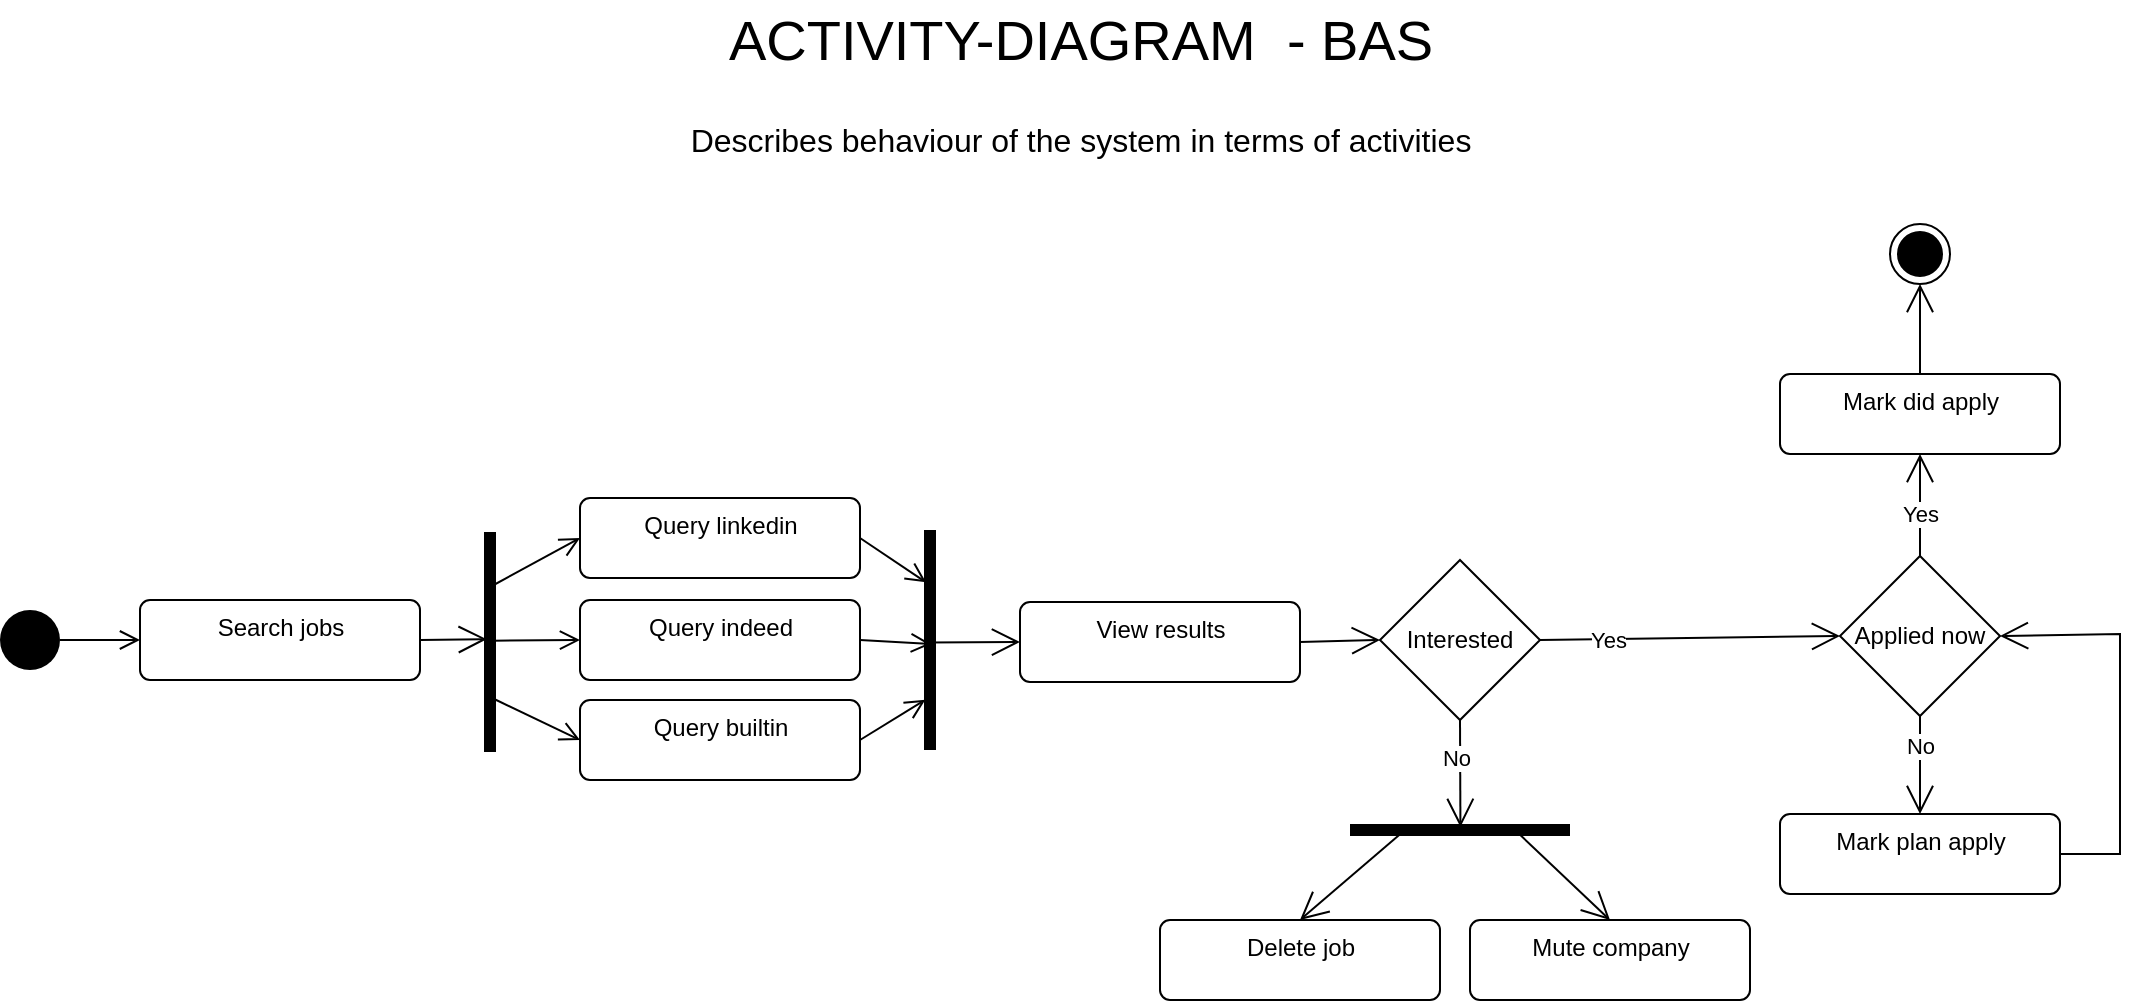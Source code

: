 <mxfile version="19.0.3" type="device" pages="2"><diagram id="CB76j-QL4G5kRngm_N2Z" name="ACTIVITY"><mxGraphModel dx="1266" dy="695" grid="1" gridSize="10" guides="1" tooltips="1" connect="1" arrows="1" fold="1" page="1" pageScale="1" pageWidth="1100" pageHeight="850" math="0" shadow="0"><root><mxCell id="0"/><mxCell id="1" parent="0"/><mxCell id="-D-tKzF2mJ5fyYn2RXqx-1" value="ACTIVITY-DIAGRAM&amp;nbsp; - BAS" style="text;html=1;resizable=0;autosize=1;align=center;verticalAlign=middle;points=[];fillColor=none;strokeColor=none;rounded=0;fontSize=28;fontColor=default;" parent="1" vertex="1"><mxGeometry x="365" y="60" width="370" height="40" as="geometry"/></mxCell><mxCell id="-D-tKzF2mJ5fyYn2RXqx-2" value="Describes behaviour of the system in terms of activities" style="text;html=1;resizable=0;autosize=1;align=center;verticalAlign=middle;points=[];fillColor=none;strokeColor=none;rounded=0;fontSize=16;fontColor=default;" parent="1" vertex="1"><mxGeometry x="345" y="120" width="410" height="20" as="geometry"/></mxCell><mxCell id="hfpbyHfPokEdL2VkX-ZZ-2" value="" style="html=1;verticalAlign=bottom;endArrow=open;endSize=8;strokeColor=default;sourcePerimeterSpacing=8;targetPerimeterSpacing=8;entryX=0;entryY=0.5;entryDx=0;entryDy=0;fontColor=default;exitX=1;exitY=0.5;exitDx=0;exitDy=0;" edge="1" parent="1" source="hfpbyHfPokEdL2VkX-ZZ-52" target="hfpbyHfPokEdL2VkX-ZZ-5"><mxGeometry relative="1" as="geometry"><mxPoint x="70" y="380" as="targetPoint"/><mxPoint x="-2.0" y="380" as="sourcePoint"/></mxGeometry></mxCell><mxCell id="hfpbyHfPokEdL2VkX-ZZ-5" value="Search jobs" style="html=1;align=center;verticalAlign=top;rounded=1;absoluteArcSize=1;arcSize=10;dashed=0;labelBackgroundColor=none;hachureGap=4;fontColor=default;fillColor=default;" vertex="1" parent="1"><mxGeometry x="80" y="360" width="140" height="40" as="geometry"/></mxCell><mxCell id="hfpbyHfPokEdL2VkX-ZZ-6" value="Query linkedin" style="html=1;align=center;verticalAlign=top;rounded=1;absoluteArcSize=1;arcSize=10;dashed=0;labelBackgroundColor=none;hachureGap=4;fontColor=default;fillColor=default;" vertex="1" parent="1"><mxGeometry x="300" y="309" width="140" height="40" as="geometry"/></mxCell><mxCell id="hfpbyHfPokEdL2VkX-ZZ-7" value="Query indeed" style="html=1;align=center;verticalAlign=top;rounded=1;absoluteArcSize=1;arcSize=10;dashed=0;labelBackgroundColor=none;hachureGap=4;fontColor=default;fillColor=default;" vertex="1" parent="1"><mxGeometry x="300" y="360" width="140" height="40" as="geometry"/></mxCell><mxCell id="hfpbyHfPokEdL2VkX-ZZ-8" value="Query builtin" style="html=1;align=center;verticalAlign=top;rounded=1;absoluteArcSize=1;arcSize=10;dashed=0;labelBackgroundColor=none;hachureGap=4;fontColor=default;fillColor=default;" vertex="1" parent="1"><mxGeometry x="300" y="410" width="140" height="40" as="geometry"/></mxCell><mxCell id="hfpbyHfPokEdL2VkX-ZZ-10" value="View results" style="html=1;align=center;verticalAlign=top;rounded=1;absoluteArcSize=1;arcSize=10;dashed=0;labelBackgroundColor=none;hachureGap=4;fontColor=default;fillColor=default;" vertex="1" parent="1"><mxGeometry x="520" y="361" width="140" height="40" as="geometry"/></mxCell><mxCell id="hfpbyHfPokEdL2VkX-ZZ-11" value="Interested" style="rhombus;whiteSpace=wrap;html=1;fontColor=default;" vertex="1" parent="1"><mxGeometry x="700" y="340" width="80" height="80" as="geometry"/></mxCell><mxCell id="hfpbyHfPokEdL2VkX-ZZ-13" value="Applied now" style="rhombus;whiteSpace=wrap;html=1;fontColor=default;" vertex="1" parent="1"><mxGeometry x="930" y="338" width="80" height="80" as="geometry"/></mxCell><mxCell id="hfpbyHfPokEdL2VkX-ZZ-14" value="Mark did apply" style="html=1;align=center;verticalAlign=top;rounded=1;absoluteArcSize=1;arcSize=10;dashed=0;labelBackgroundColor=none;hachureGap=4;fontColor=default;fillColor=default;" vertex="1" parent="1"><mxGeometry x="900" y="247" width="140" height="40" as="geometry"/></mxCell><mxCell id="hfpbyHfPokEdL2VkX-ZZ-15" value="Mark plan apply" style="html=1;align=center;verticalAlign=top;rounded=1;absoluteArcSize=1;arcSize=10;dashed=0;labelBackgroundColor=none;hachureGap=4;fontColor=default;fillColor=default;" vertex="1" parent="1"><mxGeometry x="900" y="467" width="140" height="40" as="geometry"/></mxCell><mxCell id="hfpbyHfPokEdL2VkX-ZZ-17" value="" style="endArrow=open;endFill=1;endSize=12;html=1;rounded=0;entryX=0.487;entryY=0.662;entryDx=0;entryDy=0;entryPerimeter=0;exitX=1;exitY=0.5;exitDx=0;exitDy=0;fontColor=default;" edge="1" parent="1" source="hfpbyHfPokEdL2VkX-ZZ-5" target="hfpbyHfPokEdL2VkX-ZZ-41"><mxGeometry width="160" relative="1" as="geometry"><mxPoint x="157.42" y="302.2" as="sourcePoint"/><mxPoint x="250.14" y="379.72" as="targetPoint"/></mxGeometry></mxCell><mxCell id="hfpbyHfPokEdL2VkX-ZZ-24" value="" style="endArrow=open;endFill=1;endSize=12;html=1;rounded=0;entryX=0;entryY=0.5;entryDx=0;entryDy=0;exitX=0.511;exitY=0.6;exitDx=0;exitDy=0;exitPerimeter=0;fontColor=default;" edge="1" parent="1" source="hfpbyHfPokEdL2VkX-ZZ-45" target="hfpbyHfPokEdL2VkX-ZZ-10"><mxGeometry width="160" relative="1" as="geometry"><mxPoint x="490.38" y="381.48" as="sourcePoint"/><mxPoint x="489.39" y="389.76" as="targetPoint"/></mxGeometry></mxCell><mxCell id="hfpbyHfPokEdL2VkX-ZZ-25" value="" style="endArrow=open;endFill=1;endSize=12;html=1;rounded=0;entryX=0;entryY=0.5;entryDx=0;entryDy=0;exitX=1;exitY=0.5;exitDx=0;exitDy=0;fontColor=default;" edge="1" parent="1" source="hfpbyHfPokEdL2VkX-ZZ-10" target="hfpbyHfPokEdL2VkX-ZZ-11"><mxGeometry width="160" relative="1" as="geometry"><mxPoint x="670.0" y="380.13" as="sourcePoint"/><mxPoint x="698.58" y="379.77" as="targetPoint"/></mxGeometry></mxCell><mxCell id="hfpbyHfPokEdL2VkX-ZZ-26" value="" style="endArrow=open;endFill=1;endSize=12;html=1;rounded=0;entryX=0;entryY=0.5;entryDx=0;entryDy=0;exitX=1;exitY=0.5;exitDx=0;exitDy=0;fontColor=default;" edge="1" parent="1" source="hfpbyHfPokEdL2VkX-ZZ-11" target="hfpbyHfPokEdL2VkX-ZZ-13"><mxGeometry width="160" relative="1" as="geometry"><mxPoint x="790" y="376.73" as="sourcePoint"/><mxPoint x="830" y="376.73" as="targetPoint"/></mxGeometry></mxCell><mxCell id="hfpbyHfPokEdL2VkX-ZZ-31" value="Yes" style="edgeLabel;html=1;align=center;verticalAlign=middle;resizable=0;points=[];fontColor=default;" vertex="1" connectable="0" parent="hfpbyHfPokEdL2VkX-ZZ-26"><mxGeometry x="-0.555" relative="1" as="geometry"><mxPoint as="offset"/></mxGeometry></mxCell><mxCell id="hfpbyHfPokEdL2VkX-ZZ-27" value="" style="endArrow=open;endFill=1;endSize=12;html=1;rounded=0;exitX=0.5;exitY=0;exitDx=0;exitDy=0;entryX=0.5;entryY=1;entryDx=0;entryDy=0;fontColor=default;" edge="1" parent="1" source="hfpbyHfPokEdL2VkX-ZZ-13" target="hfpbyHfPokEdL2VkX-ZZ-14"><mxGeometry width="160" relative="1" as="geometry"><mxPoint x="840" y="384" as="sourcePoint"/><mxPoint x="940" y="384" as="targetPoint"/></mxGeometry></mxCell><mxCell id="hfpbyHfPokEdL2VkX-ZZ-33" value="Yes" style="edgeLabel;html=1;align=center;verticalAlign=middle;resizable=0;points=[];fontColor=default;" vertex="1" connectable="0" parent="hfpbyHfPokEdL2VkX-ZZ-27"><mxGeometry x="-0.159" relative="1" as="geometry"><mxPoint as="offset"/></mxGeometry></mxCell><mxCell id="hfpbyHfPokEdL2VkX-ZZ-28" value="" style="endArrow=open;endFill=1;endSize=12;html=1;rounded=0;exitX=0.5;exitY=1;exitDx=0;exitDy=0;entryX=0.5;entryY=0;entryDx=0;entryDy=0;fontColor=default;" edge="1" parent="1" source="hfpbyHfPokEdL2VkX-ZZ-13" target="hfpbyHfPokEdL2VkX-ZZ-15"><mxGeometry width="160" relative="1" as="geometry"><mxPoint x="1020" y="384" as="sourcePoint"/><mxPoint x="1050" y="384" as="targetPoint"/></mxGeometry></mxCell><mxCell id="hfpbyHfPokEdL2VkX-ZZ-34" value="No" style="edgeLabel;html=1;align=center;verticalAlign=middle;resizable=0;points=[];fontColor=default;" vertex="1" connectable="0" parent="hfpbyHfPokEdL2VkX-ZZ-28"><mxGeometry x="-0.392" relative="1" as="geometry"><mxPoint as="offset"/></mxGeometry></mxCell><mxCell id="hfpbyHfPokEdL2VkX-ZZ-29" value="" style="endArrow=open;endFill=1;endSize=12;html=1;rounded=0;exitX=1;exitY=0.5;exitDx=0;exitDy=0;entryX=1;entryY=0.5;entryDx=0;entryDy=0;fontColor=default;" edge="1" parent="1" source="hfpbyHfPokEdL2VkX-ZZ-15" target="hfpbyHfPokEdL2VkX-ZZ-13"><mxGeometry width="160" relative="1" as="geometry"><mxPoint x="980" y="424" as="sourcePoint"/><mxPoint x="1040" y="367" as="targetPoint"/><Array as="points"><mxPoint x="1070" y="487"/><mxPoint x="1070" y="377"/></Array></mxGeometry></mxCell><mxCell id="hfpbyHfPokEdL2VkX-ZZ-30" value="" style="endArrow=open;endFill=1;endSize=12;html=1;rounded=0;exitX=0.5;exitY=1;exitDx=0;exitDy=0;fontColor=default;entryX=0.498;entryY=0.656;entryDx=0;entryDy=0;entryPerimeter=0;" edge="1" parent="1" source="hfpbyHfPokEdL2VkX-ZZ-11" target="hfpbyHfPokEdL2VkX-ZZ-49"><mxGeometry width="160" relative="1" as="geometry"><mxPoint x="790" y="390" as="sourcePoint"/><mxPoint x="740" y="470" as="targetPoint"/></mxGeometry></mxCell><mxCell id="hfpbyHfPokEdL2VkX-ZZ-32" value="No" style="edgeLabel;html=1;align=center;verticalAlign=middle;resizable=0;points=[];fontColor=default;" vertex="1" connectable="0" parent="hfpbyHfPokEdL2VkX-ZZ-30"><mxGeometry x="-0.31" y="-2" relative="1" as="geometry"><mxPoint as="offset"/></mxGeometry></mxCell><mxCell id="hfpbyHfPokEdL2VkX-ZZ-36" value="Delete job" style="html=1;align=center;verticalAlign=top;rounded=1;absoluteArcSize=1;arcSize=10;dashed=0;labelBackgroundColor=none;hachureGap=4;fontColor=default;fillColor=default;" vertex="1" parent="1"><mxGeometry x="590" y="520" width="140" height="40" as="geometry"/></mxCell><mxCell id="hfpbyHfPokEdL2VkX-ZZ-37" value="Mute company" style="html=1;align=center;verticalAlign=top;rounded=1;absoluteArcSize=1;arcSize=10;dashed=0;labelBackgroundColor=none;hachureGap=4;fontColor=default;fillColor=default;" vertex="1" parent="1"><mxGeometry x="745" y="520" width="140" height="40" as="geometry"/></mxCell><mxCell id="hfpbyHfPokEdL2VkX-ZZ-38" value="" style="endArrow=open;endFill=1;endSize=12;html=1;rounded=0;exitX=0.75;exitY=0.5;exitDx=0;exitDy=0;exitPerimeter=0;entryX=0.5;entryY=0;entryDx=0;entryDy=0;fontColor=default;" edge="1" parent="1" source="hfpbyHfPokEdL2VkX-ZZ-49" target="hfpbyHfPokEdL2VkX-ZZ-36"><mxGeometry width="160" relative="1" as="geometry"><mxPoint x="737.92" y="485.02" as="sourcePoint"/><mxPoint x="660" y="530" as="targetPoint"/></mxGeometry></mxCell><mxCell id="hfpbyHfPokEdL2VkX-ZZ-40" value="" style="endArrow=open;endFill=1;endSize=12;html=1;rounded=0;exitX=0.25;exitY=0.5;exitDx=0;exitDy=0;exitPerimeter=0;entryX=0.5;entryY=0;entryDx=0;entryDy=0;fontColor=default;" edge="1" parent="1" source="hfpbyHfPokEdL2VkX-ZZ-49" target="hfpbyHfPokEdL2VkX-ZZ-37"><mxGeometry width="160" relative="1" as="geometry"><mxPoint x="738.08" y="484.95" as="sourcePoint"/><mxPoint x="670" y="530" as="targetPoint"/></mxGeometry></mxCell><mxCell id="hfpbyHfPokEdL2VkX-ZZ-41" value="" style="shape=line;html=1;strokeWidth=6;strokeColor=default;labelBackgroundColor=none;hachureGap=4;fontColor=default;fillColor=none;rotation=90;" vertex="1" parent="1"><mxGeometry x="200" y="376" width="110" height="10" as="geometry"/></mxCell><mxCell id="hfpbyHfPokEdL2VkX-ZZ-42" value="" style="html=1;verticalAlign=bottom;endArrow=open;endSize=8;strokeColor=default;fontColor=default;sourcePerimeterSpacing=8;targetPerimeterSpacing=8;entryX=0;entryY=0.5;entryDx=0;entryDy=0;exitX=0.25;exitY=0.5;exitDx=0;exitDy=0;exitPerimeter=0;" edge="1" source="hfpbyHfPokEdL2VkX-ZZ-41" parent="1" target="hfpbyHfPokEdL2VkX-ZZ-6"><mxGeometry relative="1" as="geometry"><mxPoint x="300" y="400" as="targetPoint"/></mxGeometry></mxCell><mxCell id="hfpbyHfPokEdL2VkX-ZZ-43" value="" style="html=1;verticalAlign=bottom;endArrow=open;endSize=8;strokeColor=default;fontColor=default;sourcePerimeterSpacing=8;targetPerimeterSpacing=8;entryX=0;entryY=0.5;entryDx=0;entryDy=0;exitX=0.494;exitY=0.396;exitDx=0;exitDy=0;exitPerimeter=0;" edge="1" parent="1" source="hfpbyHfPokEdL2VkX-ZZ-41" target="hfpbyHfPokEdL2VkX-ZZ-7"><mxGeometry relative="1" as="geometry"><mxPoint x="310" y="330" as="targetPoint"/><mxPoint x="288" y="358.914" as="sourcePoint"/></mxGeometry></mxCell><mxCell id="hfpbyHfPokEdL2VkX-ZZ-44" value="" style="html=1;verticalAlign=bottom;endArrow=open;endSize=8;strokeColor=default;fontColor=default;sourcePerimeterSpacing=8;targetPerimeterSpacing=8;entryX=0;entryY=0.5;entryDx=0;entryDy=0;exitX=0.75;exitY=0.5;exitDx=0;exitDy=0;exitPerimeter=0;" edge="1" parent="1" source="hfpbyHfPokEdL2VkX-ZZ-41" target="hfpbyHfPokEdL2VkX-ZZ-8"><mxGeometry relative="1" as="geometry"><mxPoint x="310" y="387" as="targetPoint"/><mxPoint x="276.04" y="375.34" as="sourcePoint"/></mxGeometry></mxCell><mxCell id="hfpbyHfPokEdL2VkX-ZZ-45" value="" style="shape=line;html=1;strokeWidth=6;strokeColor=default;labelBackgroundColor=none;hachureGap=4;fontColor=default;fillColor=none;rotation=90;" vertex="1" parent="1"><mxGeometry x="420" y="375" width="110" height="10" as="geometry"/></mxCell><mxCell id="hfpbyHfPokEdL2VkX-ZZ-46" value="" style="html=1;verticalAlign=bottom;endArrow=open;endSize=8;strokeColor=default;fontColor=default;sourcePerimeterSpacing=8;targetPerimeterSpacing=8;exitX=1;exitY=0.5;exitDx=0;exitDy=0;entryX=0.238;entryY=0.697;entryDx=0;entryDy=0;entryPerimeter=0;" edge="1" parent="1" source="hfpbyHfPokEdL2VkX-ZZ-6" target="hfpbyHfPokEdL2VkX-ZZ-45"><mxGeometry relative="1" as="geometry"><mxPoint x="310" y="330" as="targetPoint"/><mxPoint x="265" y="363.5" as="sourcePoint"/></mxGeometry></mxCell><mxCell id="hfpbyHfPokEdL2VkX-ZZ-47" value="" style="html=1;verticalAlign=bottom;endArrow=open;endSize=8;strokeColor=default;fontColor=default;sourcePerimeterSpacing=8;targetPerimeterSpacing=8;exitX=1;exitY=0.5;exitDx=0;exitDy=0;entryX=0.518;entryY=0.44;entryDx=0;entryDy=0;entryPerimeter=0;" edge="1" parent="1" source="hfpbyHfPokEdL2VkX-ZZ-7" target="hfpbyHfPokEdL2VkX-ZZ-45"><mxGeometry relative="1" as="geometry"><mxPoint x="475" y="353.5" as="targetPoint"/><mxPoint x="450" y="330" as="sourcePoint"/></mxGeometry></mxCell><mxCell id="hfpbyHfPokEdL2VkX-ZZ-48" value="" style="html=1;verticalAlign=bottom;endArrow=open;endSize=8;strokeColor=default;fontColor=default;sourcePerimeterSpacing=8;targetPerimeterSpacing=8;exitX=1;exitY=0.5;exitDx=0;exitDy=0;entryX=0.772;entryY=0.733;entryDx=0;entryDy=0;entryPerimeter=0;" edge="1" parent="1" source="hfpbyHfPokEdL2VkX-ZZ-8" target="hfpbyHfPokEdL2VkX-ZZ-45"><mxGeometry relative="1" as="geometry"><mxPoint x="475.6" y="382.98" as="targetPoint"/><mxPoint x="450" y="387" as="sourcePoint"/></mxGeometry></mxCell><mxCell id="hfpbyHfPokEdL2VkX-ZZ-49" value="" style="shape=line;html=1;strokeWidth=6;strokeColor=default;labelBackgroundColor=none;hachureGap=4;fontColor=default;fillColor=none;rotation=-180;" vertex="1" parent="1"><mxGeometry x="685" y="470" width="110" height="10" as="geometry"/></mxCell><mxCell id="hfpbyHfPokEdL2VkX-ZZ-52" value="" style="ellipse;fillColor=#000000;strokeColor=none;labelBackgroundColor=none;hachureGap=4;fontColor=default;" vertex="1" parent="1"><mxGeometry x="10" y="365" width="30" height="30" as="geometry"/></mxCell><mxCell id="hfpbyHfPokEdL2VkX-ZZ-53" value="" style="ellipse;html=1;shape=endState;fillColor=#000000;strokeColor=#000000;labelBackgroundColor=none;hachureGap=4;fontColor=default;" vertex="1" parent="1"><mxGeometry x="955" y="172" width="30" height="30" as="geometry"/></mxCell><mxCell id="hfpbyHfPokEdL2VkX-ZZ-56" value="" style="endArrow=open;endFill=1;endSize=12;html=1;rounded=0;exitX=0.5;exitY=0;exitDx=0;exitDy=0;entryX=0.5;entryY=1;entryDx=0;entryDy=0;fontColor=default;" edge="1" parent="1" source="hfpbyHfPokEdL2VkX-ZZ-14" target="hfpbyHfPokEdL2VkX-ZZ-53"><mxGeometry width="160" relative="1" as="geometry"><mxPoint x="969.83" y="241.0" as="sourcePoint"/><mxPoint x="969.83" y="190" as="targetPoint"/></mxGeometry></mxCell></root></mxGraphModel></diagram><diagram id="eOXQSuzVNMP1eHo4WYqC" name="USE-CASE"><mxGraphModel dx="3658" dy="2857" grid="1" gridSize="10" guides="1" tooltips="1" connect="1" arrows="1" fold="1" page="1" pageScale="1" pageWidth="1100" pageHeight="850" math="0" shadow="0"><root><mxCell id="0"/><mxCell id="1" parent="0"/><mxCell id="DLbAejF3uNQdCEBCxdvz-1" value="Job Seeker" style="shape=umlActor;verticalLabelPosition=bottom;verticalAlign=top;html=1;" parent="1" vertex="1"><mxGeometry x="580" y="-100" width="30" height="60" as="geometry"/></mxCell><mxCell id="DLbAejF3uNQdCEBCxdvz-3" value="query jobs" style="ellipse;whiteSpace=wrap;html=1;" parent="1" vertex="1"><mxGeometry x="180" y="-390" width="120" height="80" as="geometry"/></mxCell><mxCell id="DLbAejF3uNQdCEBCxdvz-4" value="query&lt;br&gt;linkedin" style="ellipse;whiteSpace=wrap;html=1;labelBackgroundColor=none;" parent="1" vertex="1"><mxGeometry x="20" y="-465" width="120" height="80" as="geometry"/></mxCell><mxCell id="DLbAejF3uNQdCEBCxdvz-5" value="query&lt;br&gt;indeed" style="ellipse;whiteSpace=wrap;html=1;" parent="1" vertex="1"><mxGeometry x="60" y="-290" width="120" height="80" as="geometry"/></mxCell><mxCell id="DLbAejF3uNQdCEBCxdvz-6" value="Use" style="endArrow=open;endSize=12;dashed=1;html=1;rounded=0;exitX=0;exitY=0.5;exitDx=0;exitDy=0;" parent="1" source="DLbAejF3uNQdCEBCxdvz-20" target="DLbAejF3uNQdCEBCxdvz-3" edge="1"><mxGeometry width="160" relative="1" as="geometry"><mxPoint x="520" y="-60" as="sourcePoint"/><mxPoint x="680" y="-60" as="targetPoint"/></mxGeometry></mxCell><mxCell id="DLbAejF3uNQdCEBCxdvz-7" value="Use" style="endArrow=open;endSize=12;dashed=1;html=1;rounded=0;exitX=0;exitY=0;exitDx=0;exitDy=0;" parent="1" source="DLbAejF3uNQdCEBCxdvz-3" target="DLbAejF3uNQdCEBCxdvz-4" edge="1"><mxGeometry width="160" relative="1" as="geometry"><mxPoint x="620" y="-100" as="sourcePoint"/><mxPoint x="780" y="-100" as="targetPoint"/></mxGeometry></mxCell><mxCell id="DLbAejF3uNQdCEBCxdvz-8" value="Use" style="endArrow=open;endSize=12;dashed=1;html=1;rounded=0;" parent="1" source="DLbAejF3uNQdCEBCxdvz-3" target="DLbAejF3uNQdCEBCxdvz-5" edge="1"><mxGeometry width="160" relative="1" as="geometry"><mxPoint x="593.28" y="30" as="sourcePoint"/><mxPoint x="639.998" y="-16.718" as="targetPoint"/></mxGeometry></mxCell><mxCell id="DLbAejF3uNQdCEBCxdvz-10" value="include" style="endArrow=open;endSize=12;dashed=1;html=1;rounded=0;" parent="1" source="DLbAejF3uNQdCEBCxdvz-3" edge="1" target="KrOVYnNyFaEKFl_jv8hP-5"><mxGeometry width="160" relative="1" as="geometry"><mxPoint x="530" y="40" as="sourcePoint"/><mxPoint x="200" y="-200" as="targetPoint"/></mxGeometry></mxCell><mxCell id="DLbAejF3uNQdCEBCxdvz-11" value="mark deleted" style="ellipse;whiteSpace=wrap;html=1;" parent="1" vertex="1"><mxGeometry x="430" y="-530" width="120" height="80" as="geometry"/></mxCell><mxCell id="DLbAejF3uNQdCEBCxdvz-20" value="select jobs worth applying" style="ellipse;whiteSpace=wrap;html=1;" parent="1" vertex="1"><mxGeometry x="535" y="-290" width="120" height="80" as="geometry"/></mxCell><mxCell id="DLbAejF3uNQdCEBCxdvz-22" value="view muted companies" style="ellipse;whiteSpace=wrap;html=1;" parent="1" vertex="1"><mxGeometry x="970" y="-350" width="120" height="80" as="geometry"/></mxCell><mxCell id="DLbAejF3uNQdCEBCxdvz-24" value="USE-CASE DIAGRAM&amp;nbsp; - BAS" style="text;html=1;resizable=0;autosize=1;align=center;verticalAlign=middle;points=[];fillColor=none;strokeColor=none;rounded=0;fontSize=28;" parent="1" vertex="1"><mxGeometry x="375" y="-840" width="390" height="40" as="geometry"/></mxCell><mxCell id="3MI0oWs88aS0b8ITTxvC-1" value="Describes functionality of the system form the user's point of view" style="text;html=1;resizable=0;autosize=1;align=center;verticalAlign=middle;points=[];fillColor=none;strokeColor=none;rounded=0;fontSize=16;" parent="1" vertex="1"><mxGeometry x="330" y="-790" width="480" height="20" as="geometry"/></mxCell><mxCell id="zZ-7p_Oj3eoCvQajI9cv-1" value="unmute muted company" style="ellipse;whiteSpace=wrap;html=1;hachureGap=4;" parent="1" vertex="1"><mxGeometry x="755" y="-240" width="120" height="80" as="geometry"/></mxCell><mxCell id="zZ-7p_Oj3eoCvQajI9cv-3" value="Use" style="endArrow=open;endSize=12;dashed=1;html=1;rounded=0;sourcePerimeterSpacing=8;targetPerimeterSpacing=8;curved=1;entryX=0.024;entryY=0.719;entryDx=0;entryDy=0;exitX=0.773;exitY=0.036;exitDx=0;exitDy=0;exitPerimeter=0;entryPerimeter=0;" parent="1" source="DLbAejF3uNQdCEBCxdvz-1" target="zZ-7p_Oj3eoCvQajI9cv-1" edge="1"><mxGeometry width="160" relative="1" as="geometry"><mxPoint x="530" y="-30" as="sourcePoint"/><mxPoint x="710" y="249.5" as="targetPoint"/></mxGeometry></mxCell><mxCell id="zZ-7p_Oj3eoCvQajI9cv-5" value="mute specific companies" style="ellipse;whiteSpace=wrap;html=1;hachureGap=4;" parent="1" vertex="1"><mxGeometry x="720" y="-545" width="120" height="80" as="geometry"/></mxCell><mxCell id="KrOVYnNyFaEKFl_jv8hP-1" value="&lt;span style=&quot;-webkit-font-smoothing: antialiased; font-family: Helvetica; font-size: 12px; font-style: normal; font-variant-ligatures: normal; font-variant-caps: normal; font-weight: 400; letter-spacing: normal; orphans: 2; text-align: left; text-indent: 0px; text-transform: none; widows: 2; word-spacing: 0px; -webkit-text-stroke-width: 0px; text-decoration-thickness: initial; text-decoration-style: initial; text-decoration-color: initial;&quot;&gt;The problem that is being solved:&lt;/span&gt;&lt;br style=&quot;-webkit-font-smoothing: antialiased; font-family: Helvetica; font-size: 12px; font-style: normal; font-variant-ligatures: normal; font-variant-caps: normal; font-weight: 400; letter-spacing: normal; orphans: 2; text-align: left; text-indent: 0px; text-transform: none; widows: 2; word-spacing: 0px; -webkit-text-stroke-width: 0px; text-decoration-thickness: initial; text-decoration-style: initial; text-decoration-color: initial;&quot;&gt;&lt;blockquote style=&quot;-webkit-font-smoothing: antialiased; font-family: Helvetica; font-size: 12px; font-style: normal; font-variant-ligatures: normal; font-variant-caps: normal; font-weight: 400; letter-spacing: normal; orphans: 2; text-align: left; text-indent: 0px; text-transform: none; widows: 2; word-spacing: 0px; -webkit-text-stroke-width: 0px; text-decoration-thickness: initial; text-decoration-style: initial; text-decoration-color: initial; margin: 0px 0px 0px 40px; border: none; padding: 0px;&quot;&gt;&lt;/blockquote&gt;&lt;ul style=&quot;-webkit-font-smoothing: antialiased; font-family: Helvetica; font-size: 12px; font-style: normal; font-variant-ligatures: normal; font-variant-caps: normal; font-weight: 400; letter-spacing: normal; orphans: 2; text-align: left; text-indent: 0px; text-transform: none; widows: 2; word-spacing: 0px; -webkit-text-stroke-width: 0px; text-decoration-thickness: initial; text-decoration-style: initial; text-decoration-color: initial;&quot;&gt;&lt;li style=&quot;-webkit-font-smoothing: antialiased;&quot;&gt;duplicates in job feed;&lt;/li&gt;&lt;li style=&quot;-webkit-font-smoothing: antialiased;&quot;&gt;cards not suitable for bird's eye view;&lt;/li&gt;&lt;li style=&quot;-webkit-font-smoothing: antialiased;&quot;&gt;focus on employers' requirements instead of company attributes and the role's goals and responsibilities.&lt;/li&gt;&lt;/ul&gt;" style="text;strokeColor=none;fillColor=none;html=1;align=center;verticalAlign=middle;whiteSpace=wrap;rounded=0;hachureGap=4;fontColor=default;labelBackgroundColor=none;" vertex="1" parent="1"><mxGeometry x="840" y="-840" width="250" height="135" as="geometry"/></mxCell><mxCell id="KrOVYnNyFaEKFl_jv8hP-2" value="query&lt;br&gt;builtin" style="ellipse;whiteSpace=wrap;html=1;" vertex="1" parent="1"><mxGeometry x="160" y="-570" width="120" height="80" as="geometry"/></mxCell><mxCell id="KrOVYnNyFaEKFl_jv8hP-3" value="Use" style="endArrow=open;endSize=12;dashed=1;html=1;rounded=0;exitX=0.5;exitY=0;exitDx=0;exitDy=0;" edge="1" parent="1" source="DLbAejF3uNQdCEBCxdvz-3" target="KrOVYnNyFaEKFl_jv8hP-2"><mxGeometry width="160" relative="1" as="geometry"><mxPoint x="590.181" y="-241.928" as="sourcePoint"/><mxPoint x="659.04" y="-272" as="targetPoint"/></mxGeometry></mxCell><mxCell id="KrOVYnNyFaEKFl_jv8hP-4" value="Use" style="endArrow=open;endSize=12;dashed=1;html=1;rounded=0;sourcePerimeterSpacing=8;targetPerimeterSpacing=8;curved=1;exitX=1;exitY=0;exitDx=0;exitDy=0;" edge="1" parent="1" source="zZ-7p_Oj3eoCvQajI9cv-1" target="DLbAejF3uNQdCEBCxdvz-22"><mxGeometry width="160" relative="1" as="geometry"><mxPoint x="550" y="-40" as="sourcePoint"/><mxPoint x="470" y="100" as="targetPoint"/></mxGeometry></mxCell><mxCell id="KrOVYnNyFaEKFl_jv8hP-5" value="authenticate" style="ellipse;whiteSpace=wrap;html=1;labelBackgroundColor=none;" vertex="1" parent="1"><mxGeometry x="390" y="-190" width="120" height="80" as="geometry"/></mxCell><mxCell id="KrOVYnNyFaEKFl_jv8hP-12" value="include" style="endArrow=open;endSize=12;dashed=1;html=1;rounded=0;exitX=0.049;exitY=0.261;exitDx=0;exitDy=0;exitPerimeter=0;entryX=0.965;entryY=0.699;entryDx=0;entryDy=0;entryPerimeter=0;" edge="1" parent="1" source="zZ-7p_Oj3eoCvQajI9cv-1" target="KrOVYnNyFaEKFl_jv8hP-5"><mxGeometry width="160" relative="1" as="geometry"><mxPoint x="569.639" y="-238.121" as="sourcePoint"/><mxPoint x="620.351" y="-234.319" as="targetPoint"/></mxGeometry></mxCell><mxCell id="KrOVYnNyFaEKFl_jv8hP-13" value="update linkedin user" style="ellipse;whiteSpace=wrap;html=1;labelBackgroundColor=none;" vertex="1" parent="1"><mxGeometry x="20" y="-600" width="120" height="80" as="geometry"/></mxCell><mxCell id="KrOVYnNyFaEKFl_jv8hP-15" value="include" style="endArrow=open;endSize=12;dashed=1;html=1;rounded=0;entryX=0.5;entryY=1;entryDx=0;entryDy=0;exitX=0.5;exitY=0;exitDx=0;exitDy=0;" edge="1" parent="1" source="DLbAejF3uNQdCEBCxdvz-4" target="KrOVYnNyFaEKFl_jv8hP-13"><mxGeometry width="160" relative="1" as="geometry"><mxPoint x="180.004" y="-312.497" as="sourcePoint"/><mxPoint x="230.715" y="-308.697" as="targetPoint"/></mxGeometry></mxCell><mxCell id="KrOVYnNyFaEKFl_jv8hP-16" value="mark plan apply" style="ellipse;whiteSpace=wrap;html=1;" vertex="1" parent="1"><mxGeometry x="490" y="-625" width="120" height="80" as="geometry"/></mxCell><mxCell id="KrOVYnNyFaEKFl_jv8hP-18" value="mark applied" style="ellipse;whiteSpace=wrap;html=1;" vertex="1" parent="1"><mxGeometry x="635" y="-630" width="120" height="80" as="geometry"/></mxCell><mxCell id="KrOVYnNyFaEKFl_jv8hP-20" value="remove applied" style="ellipse;whiteSpace=wrap;html=1;" vertex="1" parent="1"><mxGeometry x="570" y="-760" width="120" height="80" as="geometry"/></mxCell><mxCell id="KrOVYnNyFaEKFl_jv8hP-21" value="remove plan apply" style="ellipse;whiteSpace=wrap;html=1;" vertex="1" parent="1"><mxGeometry x="300" y="-700" width="120" height="80" as="geometry"/></mxCell><mxCell id="KrOVYnNyFaEKFl_jv8hP-22" value="include" style="endArrow=open;endSize=12;dashed=1;html=1;rounded=0;exitX=0;exitY=0;exitDx=0;exitDy=0;" edge="1" parent="1" source="KrOVYnNyFaEKFl_jv8hP-18" target="KrOVYnNyFaEKFl_jv8hP-20"><mxGeometry width="160" relative="1" as="geometry"><mxPoint x="413.68" y="-424.8" as="sourcePoint"/><mxPoint x="380.44" y="-388.96" as="targetPoint"/></mxGeometry></mxCell><mxCell id="KrOVYnNyFaEKFl_jv8hP-23" value="include" style="endArrow=open;endSize=12;dashed=1;html=1;rounded=0;entryX=1;entryY=1;entryDx=0;entryDy=0;exitX=0;exitY=0.438;exitDx=0;exitDy=0;exitPerimeter=0;" edge="1" parent="1" source="KrOVYnNyFaEKFl_jv8hP-16" target="KrOVYnNyFaEKFl_jv8hP-21"><mxGeometry width="160" relative="1" as="geometry"><mxPoint x="460" y="-740" as="sourcePoint"/><mxPoint x="390" y="-750" as="targetPoint"/></mxGeometry></mxCell><mxCell id="KrOVYnNyFaEKFl_jv8hP-24" value="make note about job" style="ellipse;whiteSpace=wrap;html=1;" vertex="1" parent="1"><mxGeometry x="780" y="-465" width="120" height="80" as="geometry"/></mxCell><mxCell id="KrOVYnNyFaEKFl_jv8hP-25" value="make note about company" style="ellipse;whiteSpace=wrap;html=1;" vertex="1" parent="1"><mxGeometry x="800" y="-360" width="120" height="80" as="geometry"/></mxCell><mxCell id="KrOVYnNyFaEKFl_jv8hP-26" value="Use" style="endArrow=open;endSize=12;dashed=1;html=1;rounded=0;exitX=0.711;exitY=0.006;exitDx=0;exitDy=0;exitPerimeter=0;entryX=0.5;entryY=1;entryDx=0;entryDy=0;" edge="1" parent="1" source="DLbAejF3uNQdCEBCxdvz-1" target="DLbAejF3uNQdCEBCxdvz-20"><mxGeometry width="160" relative="1" as="geometry"><mxPoint x="601.85" y="-59.34" as="sourcePoint"/><mxPoint x="464.415" y="-143.107" as="targetPoint"/></mxGeometry></mxCell><mxCell id="KrOVYnNyFaEKFl_jv8hP-27" value="view results of queries" style="ellipse;whiteSpace=wrap;html=1;" vertex="1" parent="1"><mxGeometry x="300" y="-500" width="120" height="80" as="geometry"/></mxCell><mxCell id="KrOVYnNyFaEKFl_jv8hP-28" value="Use" style="endArrow=open;endSize=12;dashed=1;html=1;rounded=0;exitX=0;exitY=0;exitDx=0;exitDy=0;entryX=0.5;entryY=1;entryDx=0;entryDy=0;" edge="1" parent="1" source="DLbAejF3uNQdCEBCxdvz-20" target="KrOVYnNyFaEKFl_jv8hP-27"><mxGeometry width="160" relative="1" as="geometry"><mxPoint x="545" y="-240" as="sourcePoint"/><mxPoint x="471.401" y="-291.048" as="targetPoint"/></mxGeometry></mxCell><mxCell id="KrOVYnNyFaEKFl_jv8hP-29" value="Use" style="endArrow=open;endSize=12;dashed=1;html=1;rounded=0;exitX=0.5;exitY=0;exitDx=0;exitDy=0;entryX=0.5;entryY=1;entryDx=0;entryDy=0;" edge="1" parent="1" source="DLbAejF3uNQdCEBCxdvz-20" target="DLbAejF3uNQdCEBCxdvz-11"><mxGeometry width="160" relative="1" as="geometry"><mxPoint x="562.574" y="-268.284" as="sourcePoint"/><mxPoint x="370" y="-410" as="targetPoint"/></mxGeometry></mxCell><mxCell id="KrOVYnNyFaEKFl_jv8hP-30" value="Use" style="endArrow=open;endSize=12;dashed=1;html=1;rounded=0;exitX=0.619;exitY=0.021;exitDx=0;exitDy=0;entryX=0.5;entryY=1;entryDx=0;entryDy=0;exitPerimeter=0;" edge="1" parent="1" source="DLbAejF3uNQdCEBCxdvz-20" target="KrOVYnNyFaEKFl_jv8hP-16"><mxGeometry width="160" relative="1" as="geometry"><mxPoint x="605" y="-280" as="sourcePoint"/><mxPoint x="500" y="-440" as="targetPoint"/></mxGeometry></mxCell><mxCell id="KrOVYnNyFaEKFl_jv8hP-31" value="Use" style="endArrow=open;endSize=12;dashed=1;html=1;rounded=0;exitX=1;exitY=0;exitDx=0;exitDy=0;entryX=0.342;entryY=0.971;entryDx=0;entryDy=0;entryPerimeter=0;" edge="1" parent="1" source="DLbAejF3uNQdCEBCxdvz-20" target="KrOVYnNyFaEKFl_jv8hP-18"><mxGeometry width="160" relative="1" as="geometry"><mxPoint x="619.28" y="-278.32" as="sourcePoint"/><mxPoint x="560" y="-535" as="targetPoint"/></mxGeometry></mxCell><mxCell id="KrOVYnNyFaEKFl_jv8hP-32" value="Use" style="endArrow=open;endSize=12;dashed=1;html=1;rounded=0;exitX=0.935;exitY=0.255;exitDx=0;exitDy=0;entryX=0;entryY=1;entryDx=0;entryDy=0;exitPerimeter=0;" edge="1" parent="1" source="DLbAejF3uNQdCEBCxdvz-20" target="zZ-7p_Oj3eoCvQajI9cv-5"><mxGeometry width="160" relative="1" as="geometry"><mxPoint x="647.426" y="-268.284" as="sourcePoint"/><mxPoint x="686.04" y="-542.32" as="targetPoint"/></mxGeometry></mxCell><mxCell id="KrOVYnNyFaEKFl_jv8hP-33" value="Use" style="endArrow=open;endSize=12;dashed=1;html=1;rounded=0;exitX=0.971;exitY=0.35;exitDx=0;exitDy=0;exitPerimeter=0;" edge="1" parent="1" source="DLbAejF3uNQdCEBCxdvz-20" target="KrOVYnNyFaEKFl_jv8hP-24"><mxGeometry width="160" relative="1" as="geometry"><mxPoint x="657.2" y="-259.6" as="sourcePoint"/><mxPoint x="747.574" y="-466.716" as="targetPoint"/></mxGeometry></mxCell><mxCell id="KrOVYnNyFaEKFl_jv8hP-34" value="Use" style="endArrow=open;endSize=12;dashed=1;html=1;rounded=0;exitX=1;exitY=0.459;exitDx=0;exitDy=0;exitPerimeter=0;" edge="1" parent="1" source="DLbAejF3uNQdCEBCxdvz-20" target="KrOVYnNyFaEKFl_jv8hP-25"><mxGeometry width="160" relative="1" as="geometry"><mxPoint x="661.52" y="-252" as="sourcePoint"/><mxPoint x="813.315" y="-383.347" as="targetPoint"/></mxGeometry></mxCell><mxCell id="KrOVYnNyFaEKFl_jv8hP-35" value="include" style="endArrow=open;endSize=12;dashed=1;html=1;rounded=0;exitX=0.083;exitY=0.795;exitDx=0;exitDy=0;exitPerimeter=0;" edge="1" parent="1" source="DLbAejF3uNQdCEBCxdvz-20" target="KrOVYnNyFaEKFl_jv8hP-5"><mxGeometry width="160" relative="1" as="geometry"><mxPoint x="284.36" y="-307.209" as="sourcePoint"/><mxPoint x="425.636" y="-172.79" as="targetPoint"/></mxGeometry></mxCell></root></mxGraphModel></diagram></mxfile>